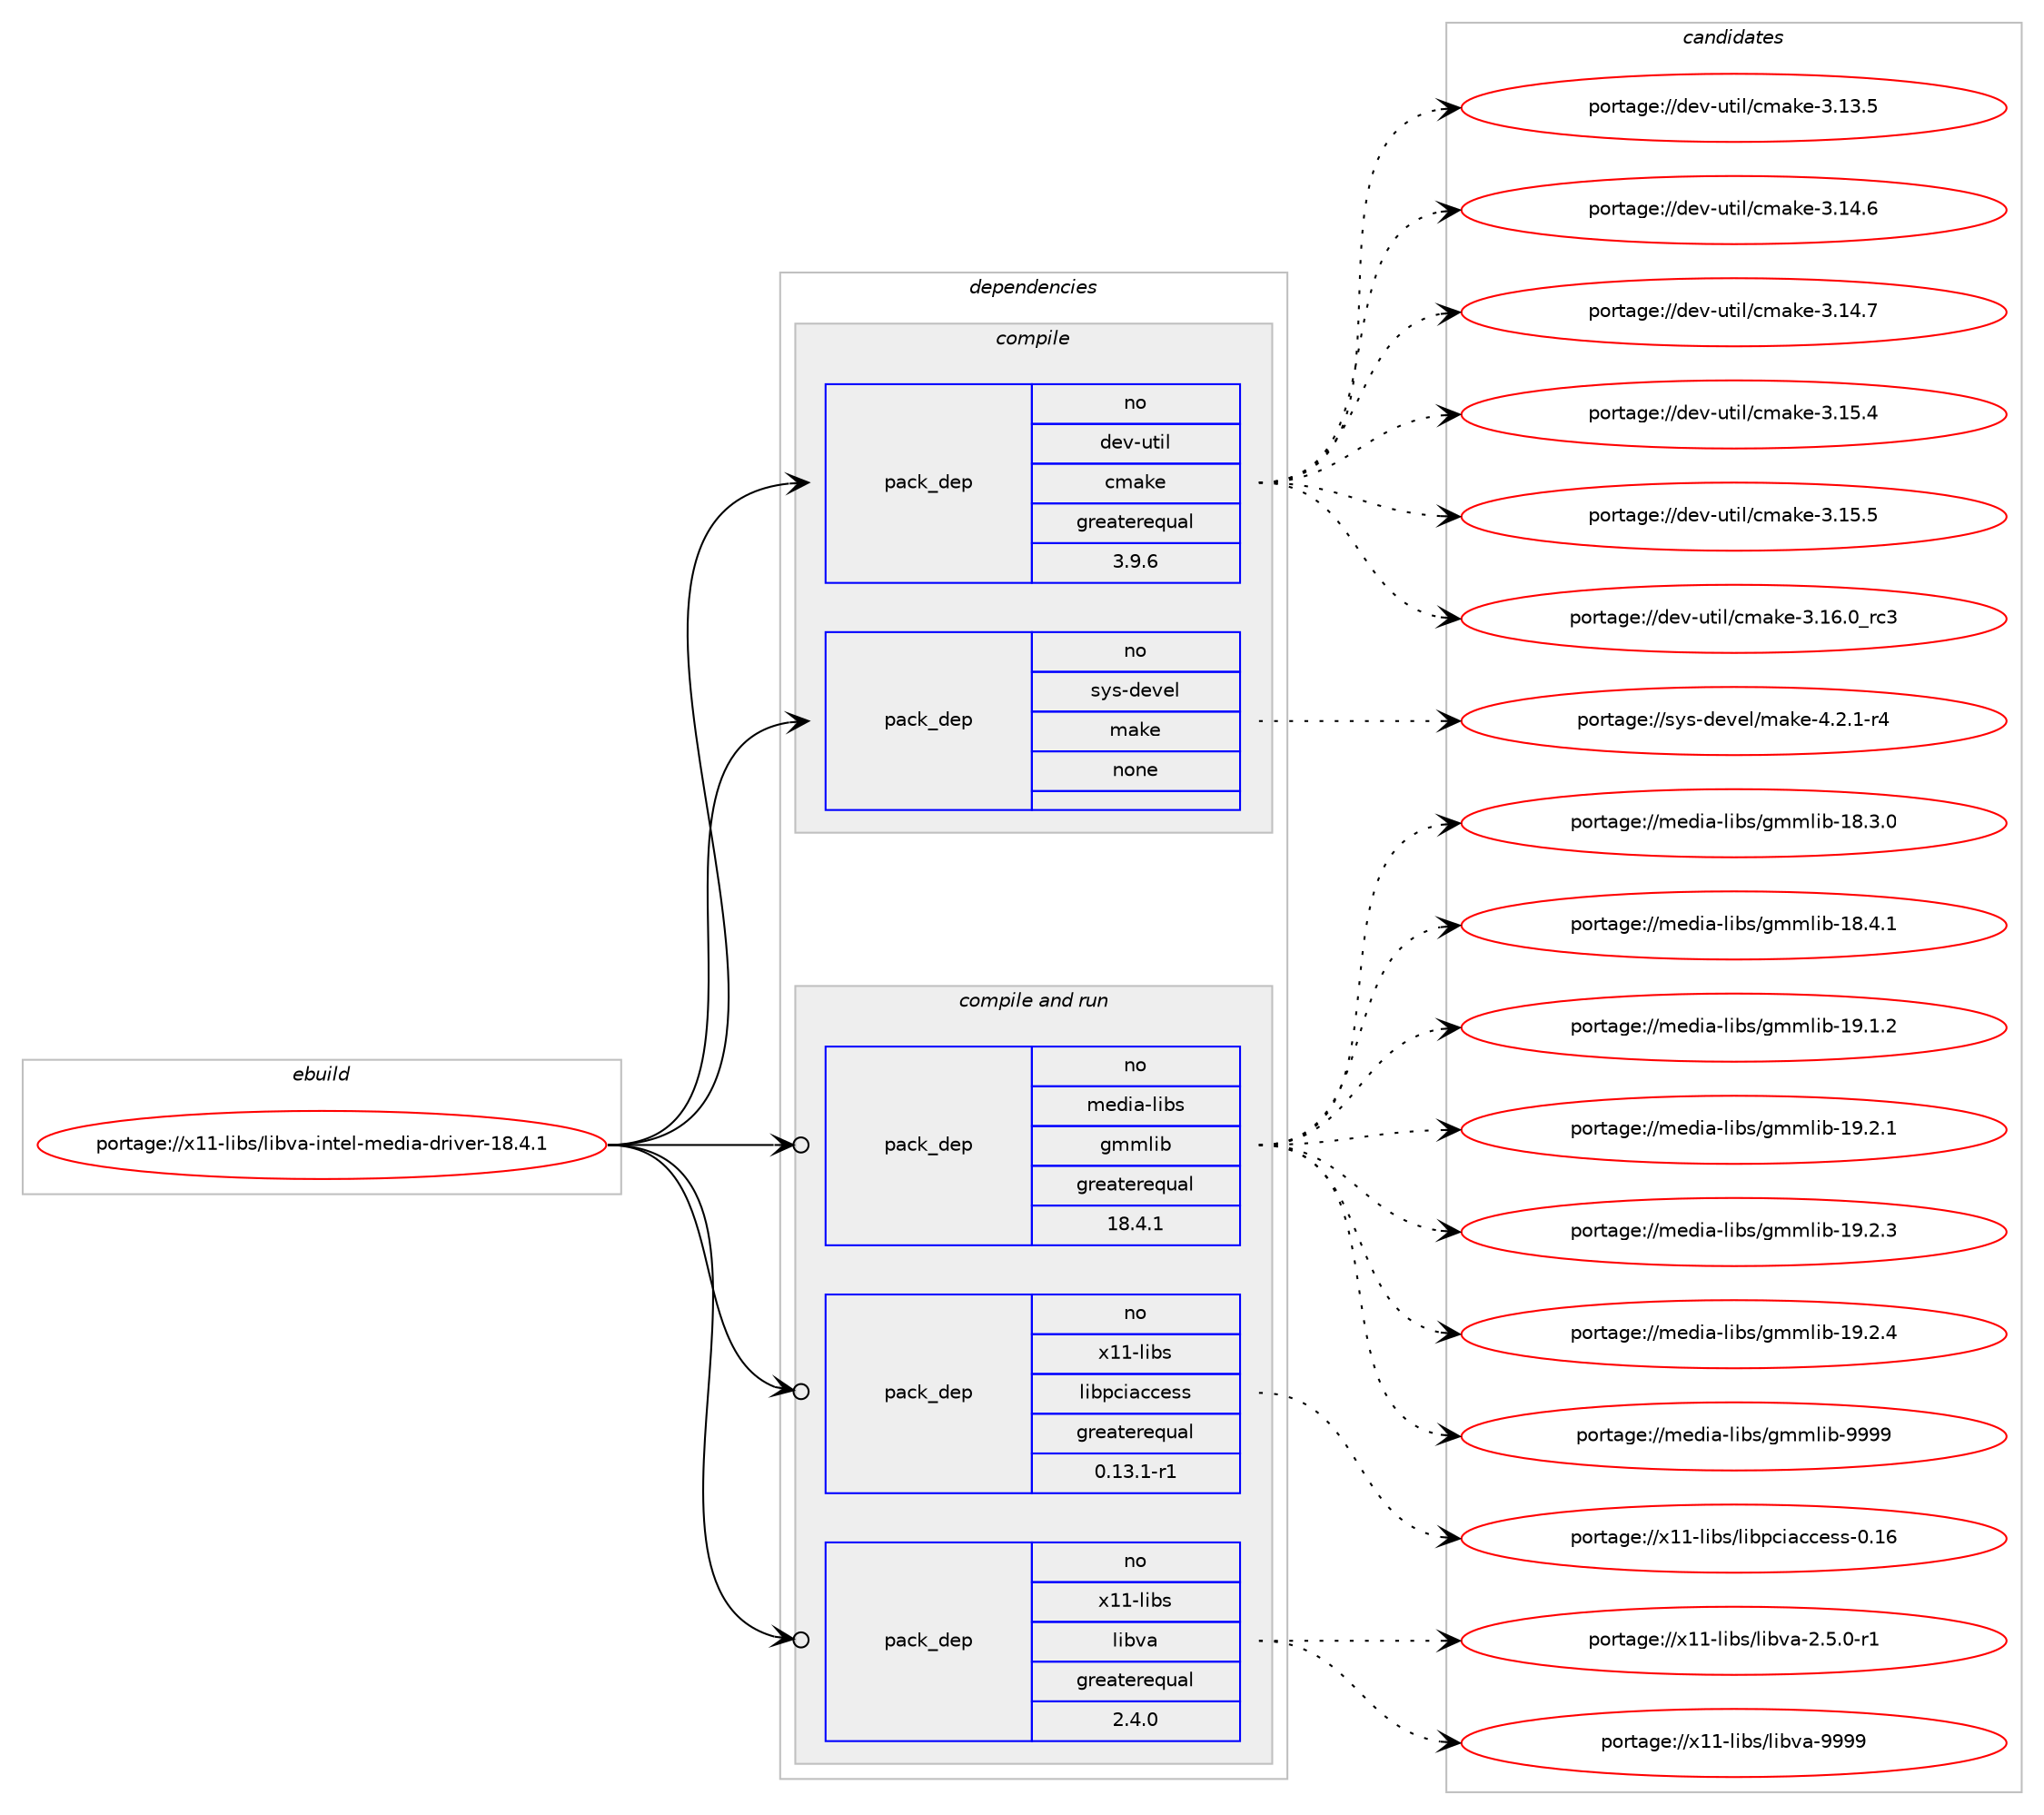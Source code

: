 digraph prolog {

# *************
# Graph options
# *************

newrank=true;
concentrate=true;
compound=true;
graph [rankdir=LR,fontname=Helvetica,fontsize=10,ranksep=1.5];#, ranksep=2.5, nodesep=0.2];
edge  [arrowhead=vee];
node  [fontname=Helvetica,fontsize=10];

# **********
# The ebuild
# **********

subgraph cluster_leftcol {
color=gray;
rank=same;
label=<<i>ebuild</i>>;
id [label="portage://x11-libs/libva-intel-media-driver-18.4.1", color=red, width=4, href="../x11-libs/libva-intel-media-driver-18.4.1.svg"];
}

# ****************
# The dependencies
# ****************

subgraph cluster_midcol {
color=gray;
label=<<i>dependencies</i>>;
subgraph cluster_compile {
fillcolor="#eeeeee";
style=filled;
label=<<i>compile</i>>;
subgraph pack334340 {
dependency450472 [label=<<TABLE BORDER="0" CELLBORDER="1" CELLSPACING="0" CELLPADDING="4" WIDTH="220"><TR><TD ROWSPAN="6" CELLPADDING="30">pack_dep</TD></TR><TR><TD WIDTH="110">no</TD></TR><TR><TD>dev-util</TD></TR><TR><TD>cmake</TD></TR><TR><TD>greaterequal</TD></TR><TR><TD>3.9.6</TD></TR></TABLE>>, shape=none, color=blue];
}
id:e -> dependency450472:w [weight=20,style="solid",arrowhead="vee"];
subgraph pack334341 {
dependency450473 [label=<<TABLE BORDER="0" CELLBORDER="1" CELLSPACING="0" CELLPADDING="4" WIDTH="220"><TR><TD ROWSPAN="6" CELLPADDING="30">pack_dep</TD></TR><TR><TD WIDTH="110">no</TD></TR><TR><TD>sys-devel</TD></TR><TR><TD>make</TD></TR><TR><TD>none</TD></TR><TR><TD></TD></TR></TABLE>>, shape=none, color=blue];
}
id:e -> dependency450473:w [weight=20,style="solid",arrowhead="vee"];
}
subgraph cluster_compileandrun {
fillcolor="#eeeeee";
style=filled;
label=<<i>compile and run</i>>;
subgraph pack334342 {
dependency450474 [label=<<TABLE BORDER="0" CELLBORDER="1" CELLSPACING="0" CELLPADDING="4" WIDTH="220"><TR><TD ROWSPAN="6" CELLPADDING="30">pack_dep</TD></TR><TR><TD WIDTH="110">no</TD></TR><TR><TD>media-libs</TD></TR><TR><TD>gmmlib</TD></TR><TR><TD>greaterequal</TD></TR><TR><TD>18.4.1</TD></TR></TABLE>>, shape=none, color=blue];
}
id:e -> dependency450474:w [weight=20,style="solid",arrowhead="odotvee"];
subgraph pack334343 {
dependency450475 [label=<<TABLE BORDER="0" CELLBORDER="1" CELLSPACING="0" CELLPADDING="4" WIDTH="220"><TR><TD ROWSPAN="6" CELLPADDING="30">pack_dep</TD></TR><TR><TD WIDTH="110">no</TD></TR><TR><TD>x11-libs</TD></TR><TR><TD>libpciaccess</TD></TR><TR><TD>greaterequal</TD></TR><TR><TD>0.13.1-r1</TD></TR></TABLE>>, shape=none, color=blue];
}
id:e -> dependency450475:w [weight=20,style="solid",arrowhead="odotvee"];
subgraph pack334344 {
dependency450476 [label=<<TABLE BORDER="0" CELLBORDER="1" CELLSPACING="0" CELLPADDING="4" WIDTH="220"><TR><TD ROWSPAN="6" CELLPADDING="30">pack_dep</TD></TR><TR><TD WIDTH="110">no</TD></TR><TR><TD>x11-libs</TD></TR><TR><TD>libva</TD></TR><TR><TD>greaterequal</TD></TR><TR><TD>2.4.0</TD></TR></TABLE>>, shape=none, color=blue];
}
id:e -> dependency450476:w [weight=20,style="solid",arrowhead="odotvee"];
}
subgraph cluster_run {
fillcolor="#eeeeee";
style=filled;
label=<<i>run</i>>;
}
}

# **************
# The candidates
# **************

subgraph cluster_choices {
rank=same;
color=gray;
label=<<i>candidates</i>>;

subgraph choice334340 {
color=black;
nodesep=1;
choiceportage1001011184511711610510847991099710710145514649514653 [label="portage://dev-util/cmake-3.13.5", color=red, width=4,href="../dev-util/cmake-3.13.5.svg"];
choiceportage1001011184511711610510847991099710710145514649524654 [label="portage://dev-util/cmake-3.14.6", color=red, width=4,href="../dev-util/cmake-3.14.6.svg"];
choiceportage1001011184511711610510847991099710710145514649524655 [label="portage://dev-util/cmake-3.14.7", color=red, width=4,href="../dev-util/cmake-3.14.7.svg"];
choiceportage1001011184511711610510847991099710710145514649534652 [label="portage://dev-util/cmake-3.15.4", color=red, width=4,href="../dev-util/cmake-3.15.4.svg"];
choiceportage1001011184511711610510847991099710710145514649534653 [label="portage://dev-util/cmake-3.15.5", color=red, width=4,href="../dev-util/cmake-3.15.5.svg"];
choiceportage1001011184511711610510847991099710710145514649544648951149951 [label="portage://dev-util/cmake-3.16.0_rc3", color=red, width=4,href="../dev-util/cmake-3.16.0_rc3.svg"];
dependency450472:e -> choiceportage1001011184511711610510847991099710710145514649514653:w [style=dotted,weight="100"];
dependency450472:e -> choiceportage1001011184511711610510847991099710710145514649524654:w [style=dotted,weight="100"];
dependency450472:e -> choiceportage1001011184511711610510847991099710710145514649524655:w [style=dotted,weight="100"];
dependency450472:e -> choiceportage1001011184511711610510847991099710710145514649534652:w [style=dotted,weight="100"];
dependency450472:e -> choiceportage1001011184511711610510847991099710710145514649534653:w [style=dotted,weight="100"];
dependency450472:e -> choiceportage1001011184511711610510847991099710710145514649544648951149951:w [style=dotted,weight="100"];
}
subgraph choice334341 {
color=black;
nodesep=1;
choiceportage1151211154510010111810110847109971071014552465046494511452 [label="portage://sys-devel/make-4.2.1-r4", color=red, width=4,href="../sys-devel/make-4.2.1-r4.svg"];
dependency450473:e -> choiceportage1151211154510010111810110847109971071014552465046494511452:w [style=dotted,weight="100"];
}
subgraph choice334342 {
color=black;
nodesep=1;
choiceportage109101100105974510810598115471031091091081059845495646514648 [label="portage://media-libs/gmmlib-18.3.0", color=red, width=4,href="../media-libs/gmmlib-18.3.0.svg"];
choiceportage109101100105974510810598115471031091091081059845495646524649 [label="portage://media-libs/gmmlib-18.4.1", color=red, width=4,href="../media-libs/gmmlib-18.4.1.svg"];
choiceportage109101100105974510810598115471031091091081059845495746494650 [label="portage://media-libs/gmmlib-19.1.2", color=red, width=4,href="../media-libs/gmmlib-19.1.2.svg"];
choiceportage109101100105974510810598115471031091091081059845495746504649 [label="portage://media-libs/gmmlib-19.2.1", color=red, width=4,href="../media-libs/gmmlib-19.2.1.svg"];
choiceportage109101100105974510810598115471031091091081059845495746504651 [label="portage://media-libs/gmmlib-19.2.3", color=red, width=4,href="../media-libs/gmmlib-19.2.3.svg"];
choiceportage109101100105974510810598115471031091091081059845495746504652 [label="portage://media-libs/gmmlib-19.2.4", color=red, width=4,href="../media-libs/gmmlib-19.2.4.svg"];
choiceportage10910110010597451081059811547103109109108105984557575757 [label="portage://media-libs/gmmlib-9999", color=red, width=4,href="../media-libs/gmmlib-9999.svg"];
dependency450474:e -> choiceportage109101100105974510810598115471031091091081059845495646514648:w [style=dotted,weight="100"];
dependency450474:e -> choiceportage109101100105974510810598115471031091091081059845495646524649:w [style=dotted,weight="100"];
dependency450474:e -> choiceportage109101100105974510810598115471031091091081059845495746494650:w [style=dotted,weight="100"];
dependency450474:e -> choiceportage109101100105974510810598115471031091091081059845495746504649:w [style=dotted,weight="100"];
dependency450474:e -> choiceportage109101100105974510810598115471031091091081059845495746504651:w [style=dotted,weight="100"];
dependency450474:e -> choiceportage109101100105974510810598115471031091091081059845495746504652:w [style=dotted,weight="100"];
dependency450474:e -> choiceportage10910110010597451081059811547103109109108105984557575757:w [style=dotted,weight="100"];
}
subgraph choice334343 {
color=black;
nodesep=1;
choiceportage120494945108105981154710810598112991059799991011151154548464954 [label="portage://x11-libs/libpciaccess-0.16", color=red, width=4,href="../x11-libs/libpciaccess-0.16.svg"];
dependency450475:e -> choiceportage120494945108105981154710810598112991059799991011151154548464954:w [style=dotted,weight="100"];
}
subgraph choice334344 {
color=black;
nodesep=1;
choiceportage120494945108105981154710810598118974550465346484511449 [label="portage://x11-libs/libva-2.5.0-r1", color=red, width=4,href="../x11-libs/libva-2.5.0-r1.svg"];
choiceportage120494945108105981154710810598118974557575757 [label="portage://x11-libs/libva-9999", color=red, width=4,href="../x11-libs/libva-9999.svg"];
dependency450476:e -> choiceportage120494945108105981154710810598118974550465346484511449:w [style=dotted,weight="100"];
dependency450476:e -> choiceportage120494945108105981154710810598118974557575757:w [style=dotted,weight="100"];
}
}

}
